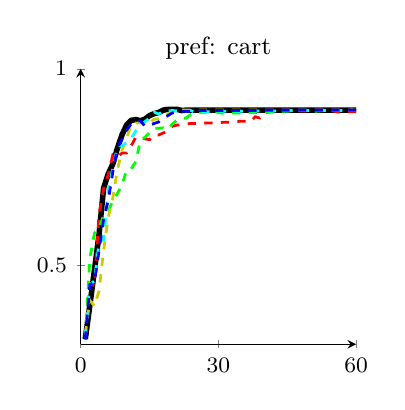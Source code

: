 % This file was created by matlab2tikz v0.0.7.
% Copyright (c) 2008--2010, Nico Schlömer <nico.schloemer@gmail.com>
% All rights reserved.
% 
% The latest updates can be retrieved from
%   http://www.mathworks.com/matlabcentral/fileexchange/22022-matlab2tikz
% where you can also make suggestions and rate matlab2tikz.
% 
\begin{tikzpicture}

% defining custom colors
\definecolor{mycolor1}{rgb}{0.8,0.8,0}
\definecolor{mycolor2}{rgb}{0,1,1}


\begin{axis}[
footnotesize,
width= 2in,
height= 2in,
xmin=0, xmax=60,
ymin=0.3, ymax=1,
ytick={0.5,1},
xtick = {0,30,60},
title = {pref: cart},
axis on top,
axis y line = left,
axis x line = bottom
%legend entries={$optimal$,$rand$,$IVM$,$maxent$,$QBC2$,$QBC100$,$SVM$},
 %egend style={nodes=right}
]
\addplot [
color=black,
solid,
line width=2.0pt
]
coordinates{ (1,0.313) (2,0.399) (3,0.488) (4,0.579) (5,0.697) (6,0.733) (7,0.758) (8,0.798) (9,0.832) (10,0.857) (11,0.869) (12,0.871) (13,0.868) (14,0.872) (15,0.881) (16,0.886) (17,0.889) (18,0.895) (19,0.897) (20,0.897) (21,0.897) (22,0.894) (23,0.895) (24,0.895) (25,0.895) (26,0.895) (27,0.895) (28,0.895) (29,0.895) (30,0.895) (31,0.895) (32,0.895) (33,0.895) (34,0.895) (35,0.895) (36,0.895) (37,0.895) (38,0.895) (39,0.895) (40,0.895) (41,0.895) (42,0.895) (43,0.895) (44,0.895) (45,0.895) (46,0.895) (47,0.895) (48,0.895) (49,0.895) (50,0.895) (51,0.895) (52,0.895) (53,0.895) (54,0.895) (55,0.895) (56,0.895) (57,0.895) (58,0.895) (59,0.895) (60,0.895)
};

\addplot [
color=red,
dashed,
line width=1.0pt
]
coordinates{ (1,0.319) (2,0.454) (3,0.449) (4,0.63) (5,0.696) (6,0.731) (7,0.781) (8,0.775) (9,0.786) (10,0.786) (11,0.804) (12,0.826) (13,0.825) (14,0.822) (15,0.82) (16,0.832) (17,0.832) (18,0.837) (19,0.842) (20,0.854) (21,0.857) (22,0.858) (23,0.86) (24,0.861) (25,0.861) (26,0.861) (27,0.862) (28,0.862) (29,0.863) (30,0.863) (31,0.864) (32,0.864) (33,0.865) (34,0.866) (35,0.867) (36,0.867) (37,0.866) (38,0.878) (39,0.875) (40,0.889) (41,0.89) (42,0.891) (43,0.892) (44,0.893) (45,0.895) (46,0.891) (47,0.892) (48,0.893) (49,0.893) (50,0.894) (51,0.894) (52,0.895) (53,0.895) (54,0.895) (55,0.893) (56,0.89) (57,0.89) (58,0.891) (59,0.891) (60,0.891)
};

\addplot [
color=green,
dashed,
line width=1.0pt
]
coordinates{ (1,0.314) (2,0.519) (3,0.582) (4,0.596) (5,0.627) (6,0.639) (7,0.664) (8,0.683) (9,0.705) (10,0.743) (11,0.746) (12,0.764) (13,0.818) (14,0.826) (15,0.838) (16,0.849) (17,0.849) (18,0.85) (19,0.846) (20,0.86) (21,0.87) (22,0.874) (23,0.875) (24,0.884) (25,0.886) (26,0.889) (27,0.889) (28,0.89) (29,0.892) (30,0.889) (31,0.887) (32,0.887) (33,0.888) (34,0.888) (35,0.888) (36,0.888) (37,0.889) (38,0.889) (39,0.889) (40,0.89) (41,0.89) (42,0.89) (43,0.891) (44,0.892) (45,0.893) (46,0.893) (47,0.894) (48,0.894) (49,0.894) (50,0.894) (51,0.892) (52,0.893) (53,0.894) (54,0.894) (55,0.894) (56,0.894) (57,0.894) (58,0.894) (59,0.894) (60,0.894)
};

\addplot [
color=mycolor1,
dashed,
line width=1.0pt
]
coordinates{ (1,0.325) (2,0.412) (3,0.397) (4,0.436) (5,0.539) (6,0.622) (7,0.672) (8,0.743) (9,0.793) (10,0.823) (11,0.858) (12,0.862) (13,0.863) (14,0.862) (15,0.862) (16,0.872) (17,0.873) (18,0.878) (19,0.885) (20,0.89) (21,0.892) (22,0.895) (23,0.895) (24,0.895) (25,0.895) (26,0.895) (27,0.895) (28,0.895) (29,0.895) (30,0.895) (31,0.895) (32,0.895) (33,0.895) (34,0.895) (35,0.895) (36,0.895) (37,0.895) (38,0.895) (39,0.895) (40,0.895) (41,0.895) (42,0.895) (43,0.895) (44,0.895) (45,0.895) (46,0.895) (47,0.895) (48,0.895) (49,0.895) (50,0.895) (51,0.895) (52,0.895) (53,0.895) (54,0.895) (55,0.895) (56,0.895) (57,0.895) (58,0.895) (59,0.896) (60,0.895)
};

\addplot [
color=mycolor2,
dashed,
line width=1.0pt
]
coordinates{ (1,0.318) (2,0.452) (3,0.461) (4,0.56) (5,0.566) (6,0.696) (7,0.746) (8,0.804) (9,0.805) (10,0.812) (11,0.823) (12,0.842) (13,0.849) (14,0.866) (15,0.875) (16,0.89) (17,0.885) (18,0.893) (19,0.893) (20,0.894) (21,0.893) (22,0.892) (23,0.893) (24,0.894) (25,0.889) (26,0.889) (27,0.89) (28,0.891) (29,0.891) (30,0.892) (31,0.892) (32,0.892) (33,0.892) (34,0.892) (35,0.892) (36,0.892) (37,0.893) (38,0.893) (39,0.893) (40,0.893) (41,0.893) (42,0.893) (43,0.893) (44,0.893) (45,0.893) (46,0.894) (47,0.894) (48,0.894) (49,0.894) (50,0.894) (51,0.894) (52,0.894) (53,0.894) (54,0.894) (55,0.894) (56,0.894) (57,0.894) (58,0.894) (59,0.894) (60,0.894)
};

\addplot [
color=blue,
dashed,
line width=1.0pt
]
coordinates{ (1,0.312) (2,0.452) (3,0.457) (4,0.538) (5,0.62) (6,0.665) (7,0.738) (8,0.798) (9,0.822) (10,0.844) (11,0.86) (12,0.867) (13,0.868) (14,0.854) (15,0.857) (16,0.861) (17,0.865) (18,0.875) (19,0.881) (20,0.888) (21,0.891) (22,0.892) (23,0.892) (24,0.892) (25,0.893) (26,0.894) (27,0.894) (28,0.894) (29,0.894) (30,0.894) (31,0.894) (32,0.894) (33,0.894) (34,0.894) (35,0.894) (36,0.894) (37,0.894) (38,0.894) (39,0.894) (40,0.895) (41,0.895) (42,0.895) (43,0.895) (44,0.895) (45,0.895) (46,0.895) (47,0.895) (48,0.895) (49,0.895) (50,0.895) (51,0.895) (52,0.895) (53,0.895) (54,0.895) (55,0.895) (56,0.895) (57,0.895) (58,0.895) (59,0.895) (60,0.895)
};

\end{axis}
\end{tikzpicture}
